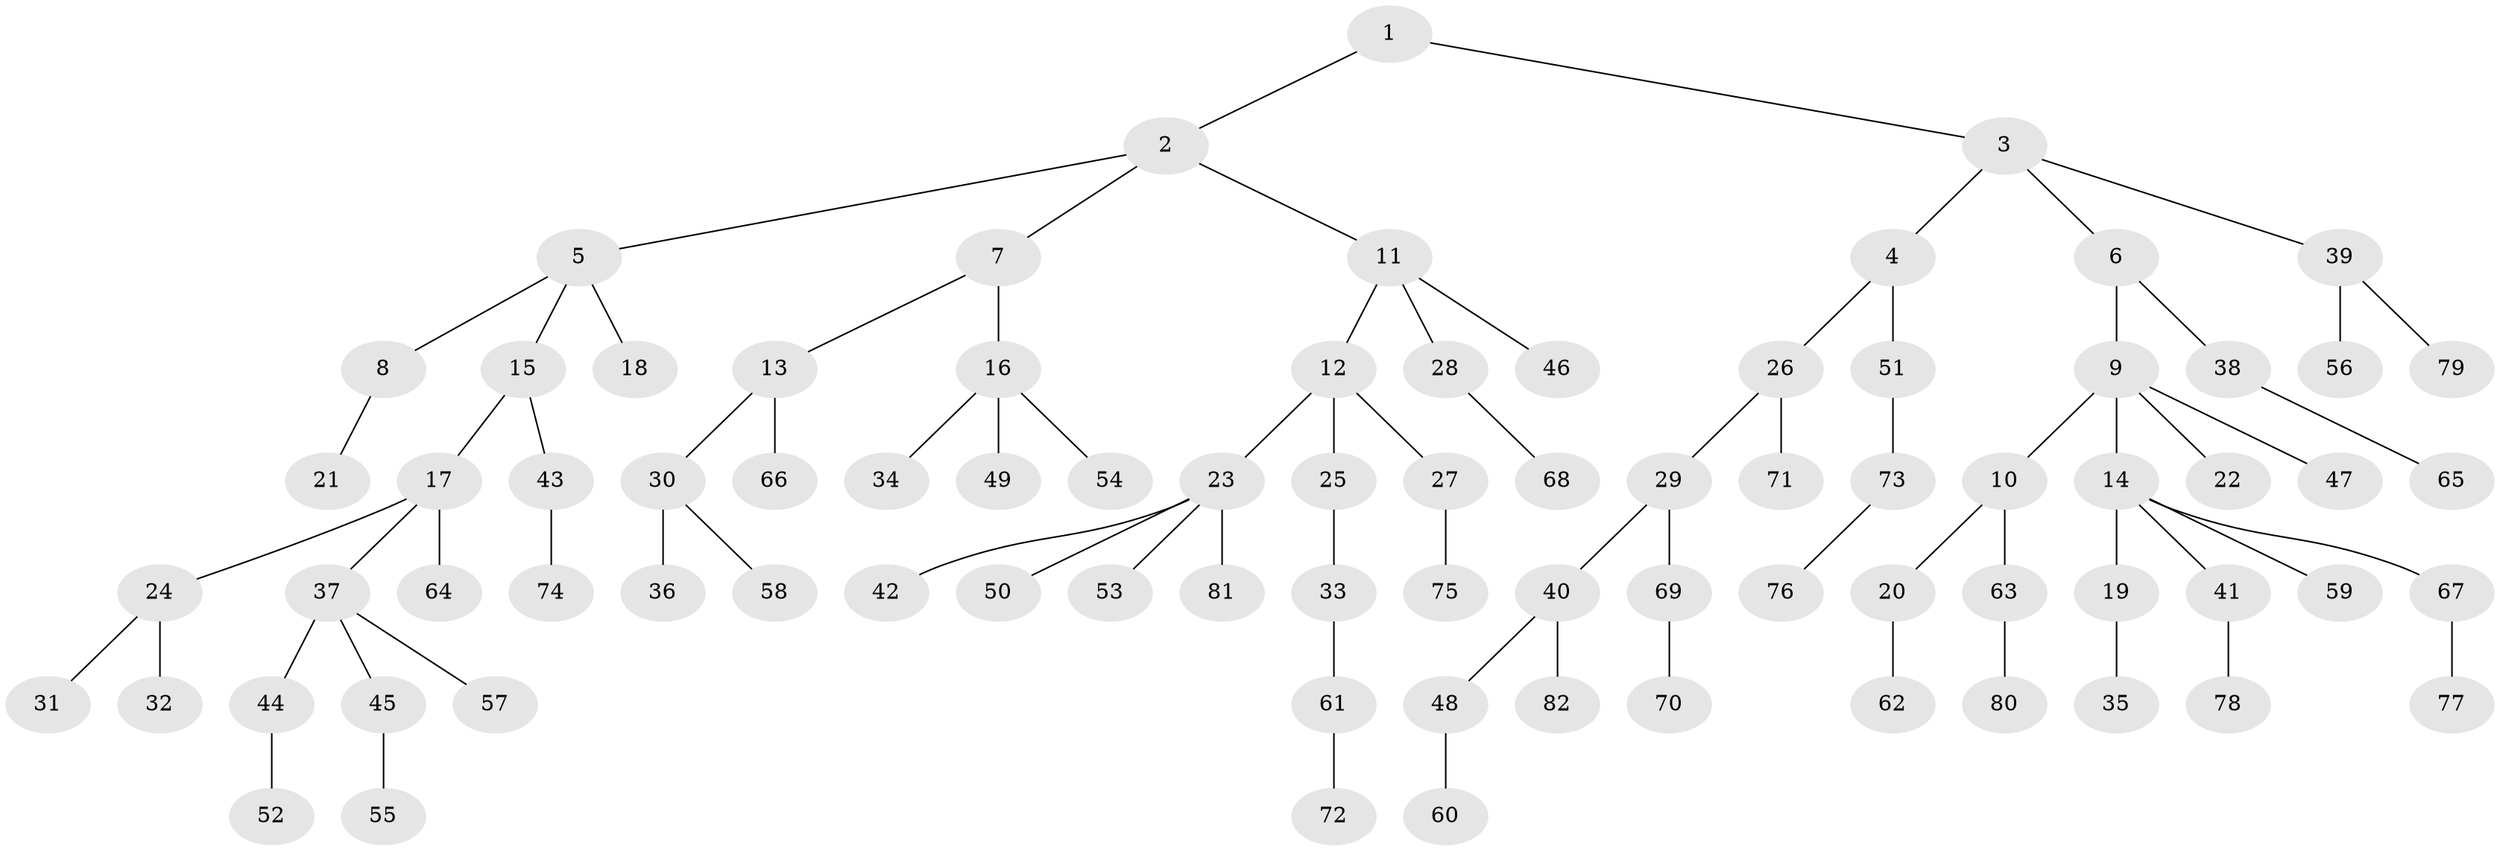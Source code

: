 // Generated by graph-tools (version 1.1) at 2025/02/03/09/25 03:02:16]
// undirected, 82 vertices, 81 edges
graph export_dot {
graph [start="1"]
  node [color=gray90,style=filled];
  1;
  2;
  3;
  4;
  5;
  6;
  7;
  8;
  9;
  10;
  11;
  12;
  13;
  14;
  15;
  16;
  17;
  18;
  19;
  20;
  21;
  22;
  23;
  24;
  25;
  26;
  27;
  28;
  29;
  30;
  31;
  32;
  33;
  34;
  35;
  36;
  37;
  38;
  39;
  40;
  41;
  42;
  43;
  44;
  45;
  46;
  47;
  48;
  49;
  50;
  51;
  52;
  53;
  54;
  55;
  56;
  57;
  58;
  59;
  60;
  61;
  62;
  63;
  64;
  65;
  66;
  67;
  68;
  69;
  70;
  71;
  72;
  73;
  74;
  75;
  76;
  77;
  78;
  79;
  80;
  81;
  82;
  1 -- 2;
  1 -- 3;
  2 -- 5;
  2 -- 7;
  2 -- 11;
  3 -- 4;
  3 -- 6;
  3 -- 39;
  4 -- 26;
  4 -- 51;
  5 -- 8;
  5 -- 15;
  5 -- 18;
  6 -- 9;
  6 -- 38;
  7 -- 13;
  7 -- 16;
  8 -- 21;
  9 -- 10;
  9 -- 14;
  9 -- 22;
  9 -- 47;
  10 -- 20;
  10 -- 63;
  11 -- 12;
  11 -- 28;
  11 -- 46;
  12 -- 23;
  12 -- 25;
  12 -- 27;
  13 -- 30;
  13 -- 66;
  14 -- 19;
  14 -- 41;
  14 -- 59;
  14 -- 67;
  15 -- 17;
  15 -- 43;
  16 -- 34;
  16 -- 49;
  16 -- 54;
  17 -- 24;
  17 -- 37;
  17 -- 64;
  19 -- 35;
  20 -- 62;
  23 -- 42;
  23 -- 50;
  23 -- 53;
  23 -- 81;
  24 -- 31;
  24 -- 32;
  25 -- 33;
  26 -- 29;
  26 -- 71;
  27 -- 75;
  28 -- 68;
  29 -- 40;
  29 -- 69;
  30 -- 36;
  30 -- 58;
  33 -- 61;
  37 -- 44;
  37 -- 45;
  37 -- 57;
  38 -- 65;
  39 -- 56;
  39 -- 79;
  40 -- 48;
  40 -- 82;
  41 -- 78;
  43 -- 74;
  44 -- 52;
  45 -- 55;
  48 -- 60;
  51 -- 73;
  61 -- 72;
  63 -- 80;
  67 -- 77;
  69 -- 70;
  73 -- 76;
}
